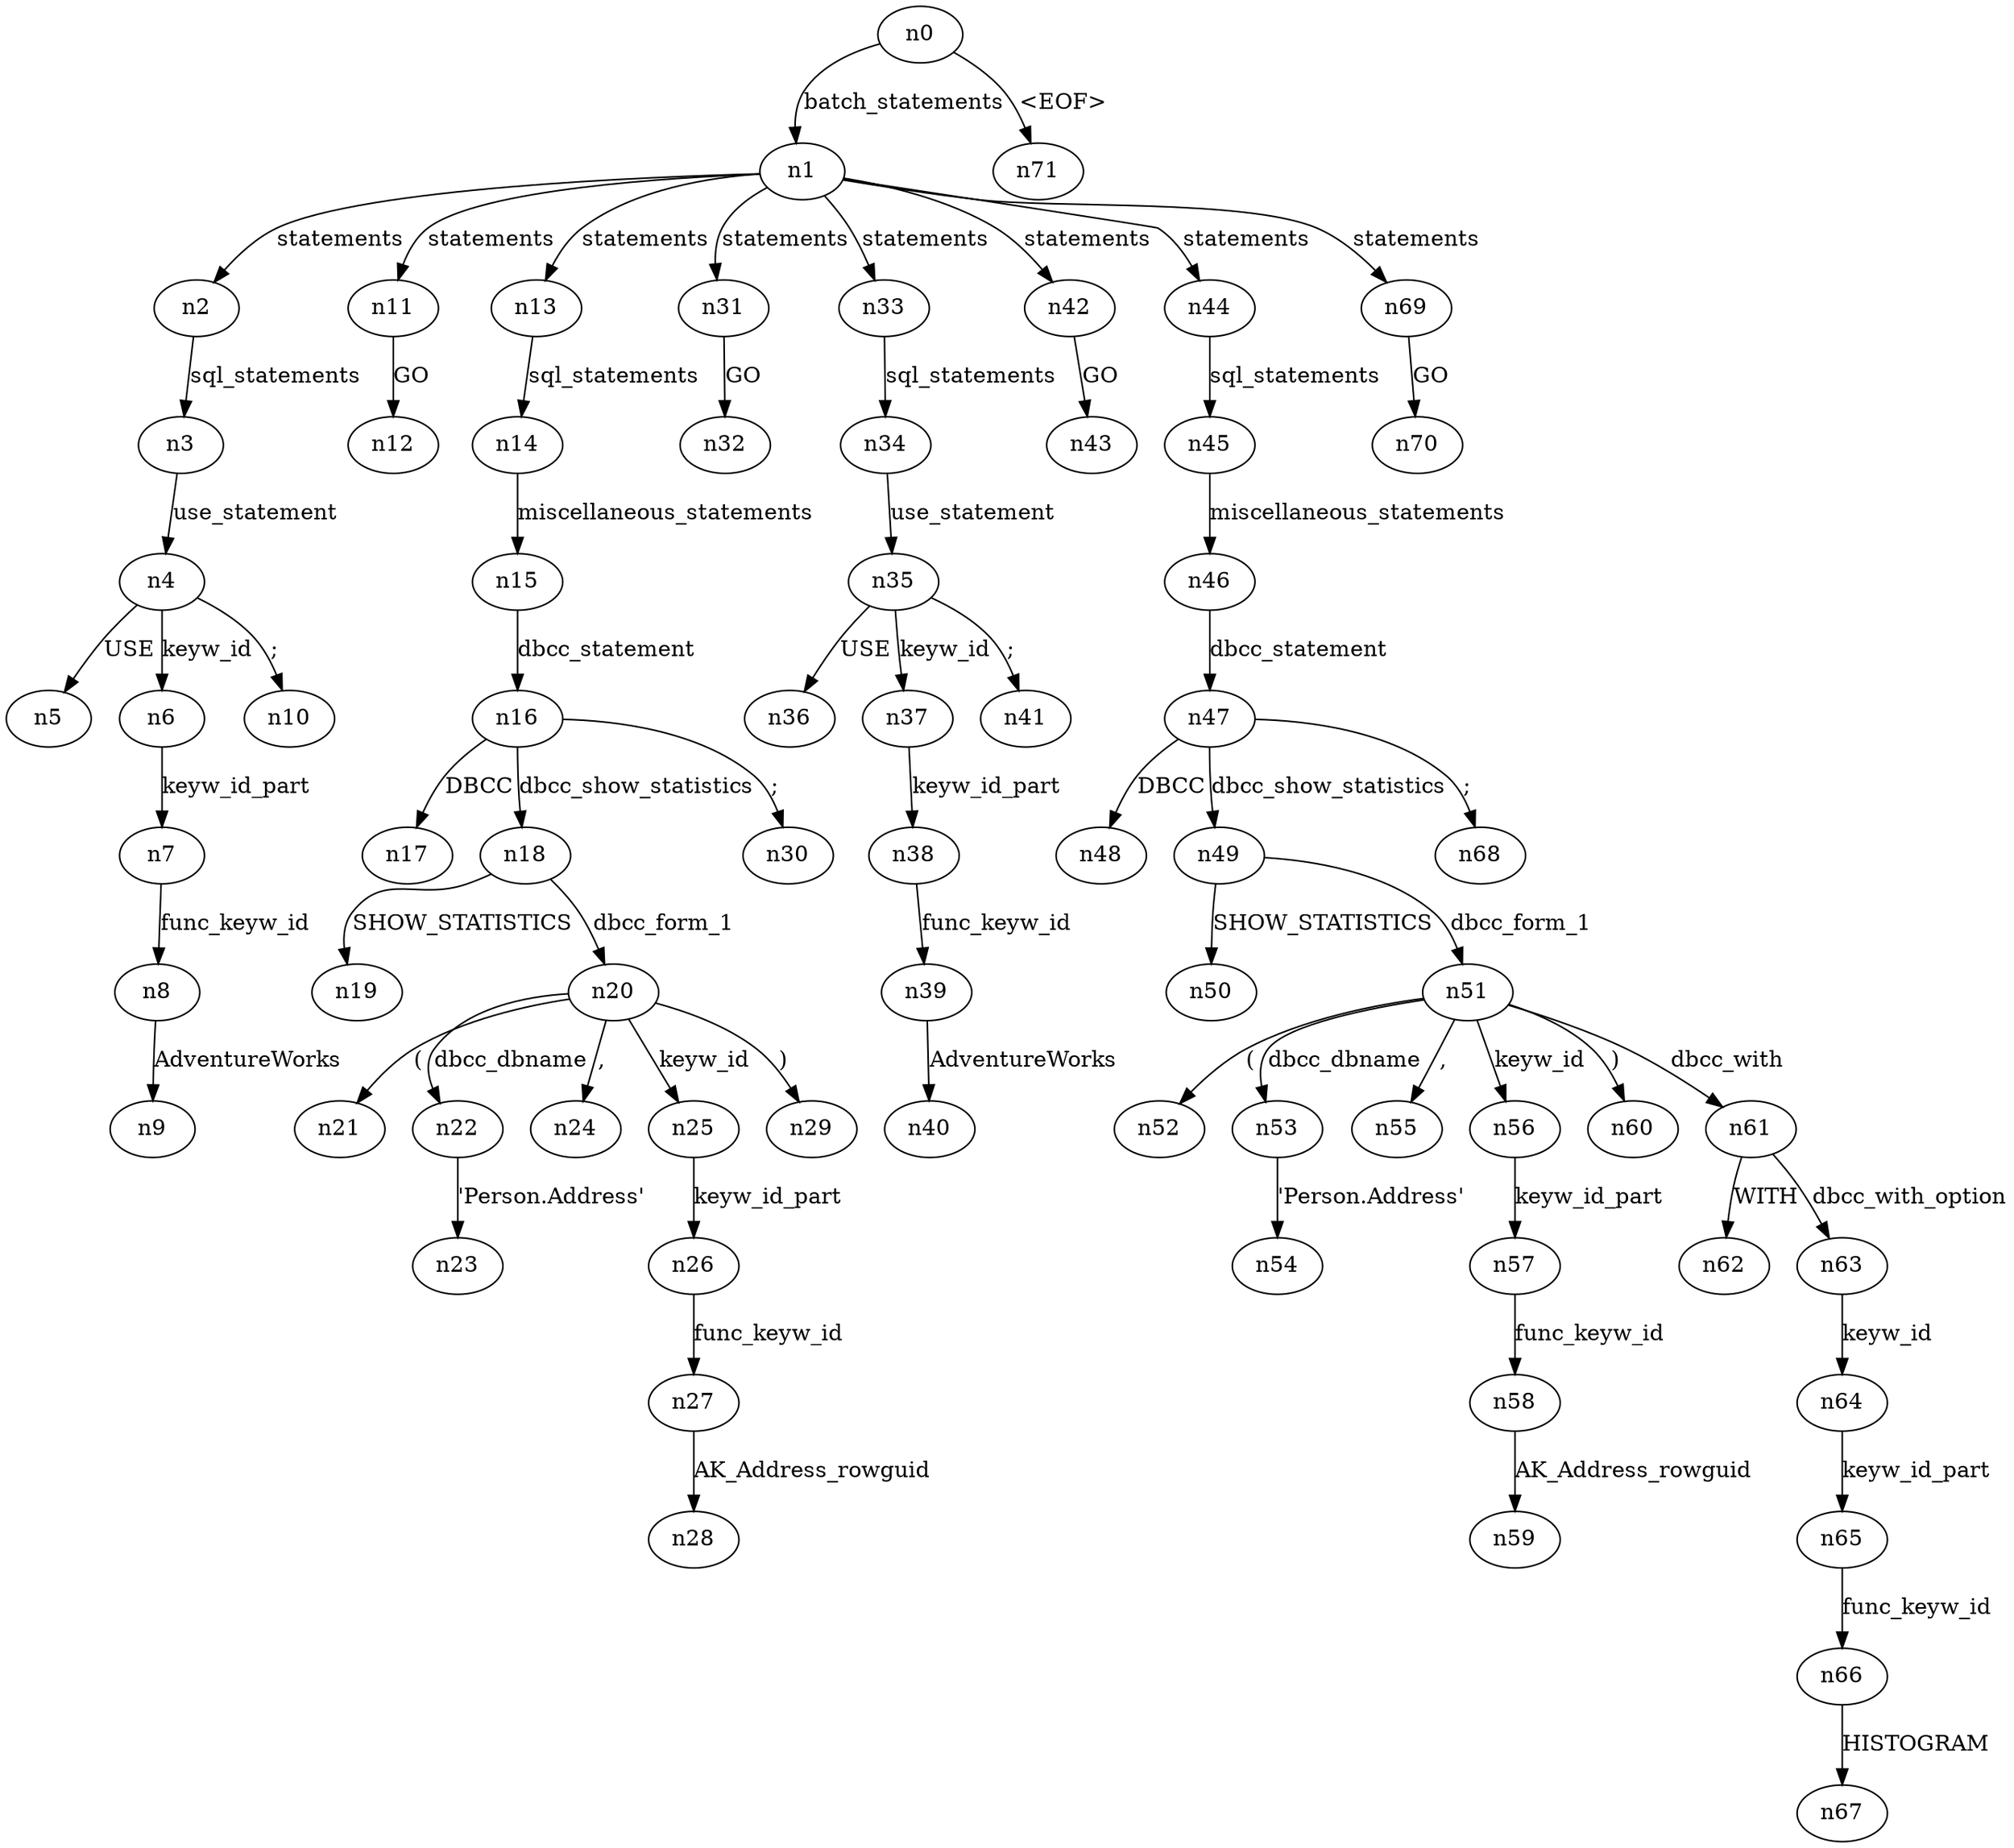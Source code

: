 digraph ParseTree {
  n0 -> n1 [label="batch_statements"];
  n1 -> n2 [label="statements"];
  n2 -> n3 [label="sql_statements"];
  n3 -> n4 [label="use_statement"];
  n4 -> n5 [label="USE"];
  n4 -> n6 [label="keyw_id"];
  n6 -> n7 [label="keyw_id_part"];
  n7 -> n8 [label="func_keyw_id"];
  n8 -> n9 [label="AdventureWorks"];
  n4 -> n10 [label=";"];
  n1 -> n11 [label="statements"];
  n11 -> n12 [label="GO"];
  n1 -> n13 [label="statements"];
  n13 -> n14 [label="sql_statements"];
  n14 -> n15 [label="miscellaneous_statements"];
  n15 -> n16 [label="dbcc_statement"];
  n16 -> n17 [label="DBCC"];
  n16 -> n18 [label="dbcc_show_statistics"];
  n18 -> n19 [label="SHOW_STATISTICS"];
  n18 -> n20 [label="dbcc_form_1"];
  n20 -> n21 [label="("];
  n20 -> n22 [label="dbcc_dbname"];
  n22 -> n23 [label="'Person.Address'"];
  n20 -> n24 [label=","];
  n20 -> n25 [label="keyw_id"];
  n25 -> n26 [label="keyw_id_part"];
  n26 -> n27 [label="func_keyw_id"];
  n27 -> n28 [label="AK_Address_rowguid"];
  n20 -> n29 [label=")"];
  n16 -> n30 [label=";"];
  n1 -> n31 [label="statements"];
  n31 -> n32 [label="GO"];
  n1 -> n33 [label="statements"];
  n33 -> n34 [label="sql_statements"];
  n34 -> n35 [label="use_statement"];
  n35 -> n36 [label="USE"];
  n35 -> n37 [label="keyw_id"];
  n37 -> n38 [label="keyw_id_part"];
  n38 -> n39 [label="func_keyw_id"];
  n39 -> n40 [label="AdventureWorks"];
  n35 -> n41 [label=";"];
  n1 -> n42 [label="statements"];
  n42 -> n43 [label="GO"];
  n1 -> n44 [label="statements"];
  n44 -> n45 [label="sql_statements"];
  n45 -> n46 [label="miscellaneous_statements"];
  n46 -> n47 [label="dbcc_statement"];
  n47 -> n48 [label="DBCC"];
  n47 -> n49 [label="dbcc_show_statistics"];
  n49 -> n50 [label="SHOW_STATISTICS"];
  n49 -> n51 [label="dbcc_form_1"];
  n51 -> n52 [label="("];
  n51 -> n53 [label="dbcc_dbname"];
  n53 -> n54 [label="'Person.Address'"];
  n51 -> n55 [label=","];
  n51 -> n56 [label="keyw_id"];
  n56 -> n57 [label="keyw_id_part"];
  n57 -> n58 [label="func_keyw_id"];
  n58 -> n59 [label="AK_Address_rowguid"];
  n51 -> n60 [label=")"];
  n51 -> n61 [label="dbcc_with"];
  n61 -> n62 [label="WITH"];
  n61 -> n63 [label="dbcc_with_option"];
  n63 -> n64 [label="keyw_id"];
  n64 -> n65 [label="keyw_id_part"];
  n65 -> n66 [label="func_keyw_id"];
  n66 -> n67 [label="HISTOGRAM"];
  n47 -> n68 [label=";"];
  n1 -> n69 [label="statements"];
  n69 -> n70 [label="GO"];
  n0 -> n71 [label="<EOF>"];
}